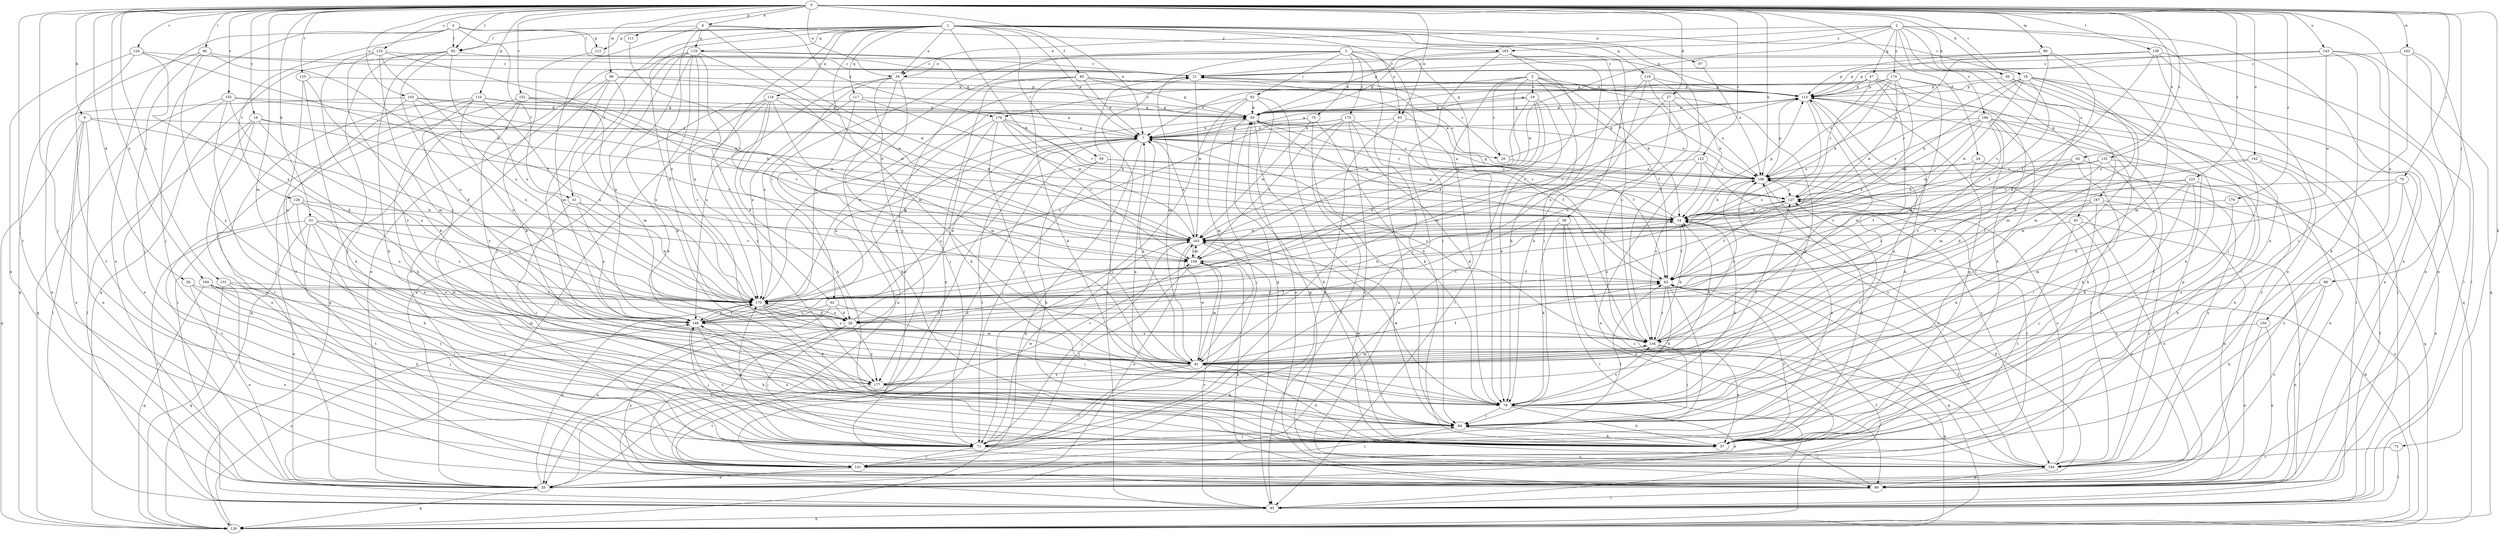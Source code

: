 strict digraph  {
0;
1;
2;
3;
4;
5;
6;
7;
9;
14;
16;
18;
19;
20;
21;
24;
26;
27;
28;
34;
35;
39;
40;
41;
43;
45;
47;
50;
53;
56;
57;
59;
62;
63;
64;
66;
70;
71;
73;
75;
78;
80;
82;
85;
86;
89;
91;
92;
93;
97;
99;
103;
104;
106;
110;
111;
112;
113;
116;
117;
118;
119;
120;
122;
123;
124;
125;
126;
127;
131;
132;
133;
134;
138;
141;
142;
143;
148;
152;
155;
156;
162;
163;
164;
167;
170;
174;
175;
176;
177;
179;
180;
183;
184;
0 -> 6  [label=a];
0 -> 7  [label=a];
0 -> 9  [label=b];
0 -> 16  [label=c];
0 -> 18  [label=c];
0 -> 24  [label=d];
0 -> 26  [label=d];
0 -> 27  [label=d];
0 -> 34  [label=e];
0 -> 53  [label=h];
0 -> 56  [label=h];
0 -> 66  [label=j];
0 -> 70  [label=j];
0 -> 71  [label=j];
0 -> 73  [label=k];
0 -> 80  [label=l];
0 -> 82  [label=l];
0 -> 86  [label=m];
0 -> 89  [label=m];
0 -> 91  [label=m];
0 -> 92  [label=n];
0 -> 93  [label=n];
0 -> 103  [label=o];
0 -> 104  [label=o];
0 -> 106  [label=o];
0 -> 110  [label=p];
0 -> 111  [label=p];
0 -> 122  [label=r];
0 -> 123  [label=r];
0 -> 124  [label=r];
0 -> 125  [label=r];
0 -> 131  [label=s];
0 -> 132  [label=s];
0 -> 133  [label=s];
0 -> 138  [label=t];
0 -> 141  [label=t];
0 -> 142  [label=u];
0 -> 143  [label=u];
0 -> 152  [label=v];
0 -> 155  [label=v];
0 -> 162  [label=w];
0 -> 164  [label=x];
0 -> 179  [label=z];
1 -> 7  [label=a];
1 -> 14  [label=b];
1 -> 18  [label=c];
1 -> 28  [label=d];
1 -> 34  [label=e];
1 -> 39  [label=f];
1 -> 40  [label=f];
1 -> 41  [label=f];
1 -> 59  [label=i];
1 -> 62  [label=i];
1 -> 82  [label=l];
1 -> 91  [label=m];
1 -> 93  [label=n];
1 -> 97  [label=n];
1 -> 112  [label=p];
1 -> 116  [label=q];
1 -> 117  [label=q];
1 -> 118  [label=q];
1 -> 119  [label=q];
1 -> 134  [label=s];
2 -> 34  [label=e];
2 -> 45  [label=g];
2 -> 47  [label=g];
2 -> 50  [label=g];
2 -> 56  [label=h];
2 -> 57  [label=h];
2 -> 99  [label=n];
2 -> 163  [label=w];
2 -> 167  [label=x];
2 -> 174  [label=y];
2 -> 180  [label=z];
2 -> 183  [label=z];
3 -> 34  [label=e];
3 -> 57  [label=h];
3 -> 62  [label=i];
3 -> 63  [label=i];
3 -> 64  [label=i];
3 -> 75  [label=k];
3 -> 78  [label=k];
3 -> 91  [label=m];
3 -> 148  [label=u];
3 -> 175  [label=y];
4 -> 35  [label=e];
4 -> 41  [label=f];
4 -> 71  [label=j];
4 -> 82  [label=l];
4 -> 112  [label=p];
4 -> 113  [label=p];
4 -> 126  [label=r];
5 -> 14  [label=b];
5 -> 19  [label=c];
5 -> 20  [label=c];
5 -> 43  [label=f];
5 -> 78  [label=k];
5 -> 106  [label=o];
5 -> 141  [label=t];
5 -> 156  [label=v];
5 -> 176  [label=y];
6 -> 82  [label=l];
6 -> 91  [label=m];
6 -> 119  [label=q];
6 -> 163  [label=w];
6 -> 170  [label=x];
6 -> 176  [label=y];
6 -> 183  [label=z];
7 -> 20  [label=c];
7 -> 35  [label=e];
7 -> 71  [label=j];
7 -> 120  [label=q];
7 -> 134  [label=s];
7 -> 141  [label=t];
9 -> 7  [label=a];
9 -> 35  [label=e];
9 -> 85  [label=l];
9 -> 99  [label=n];
9 -> 120  [label=q];
9 -> 170  [label=x];
14 -> 7  [label=a];
14 -> 43  [label=f];
14 -> 113  [label=p];
14 -> 127  [label=r];
14 -> 163  [label=w];
16 -> 7  [label=a];
16 -> 85  [label=l];
16 -> 99  [label=n];
16 -> 141  [label=t];
16 -> 148  [label=u];
16 -> 156  [label=v];
18 -> 14  [label=b];
18 -> 43  [label=f];
18 -> 57  [label=h];
18 -> 91  [label=m];
18 -> 99  [label=n];
18 -> 113  [label=p];
18 -> 120  [label=q];
18 -> 127  [label=r];
18 -> 163  [label=w];
19 -> 7  [label=a];
19 -> 28  [label=d];
19 -> 50  [label=g];
19 -> 78  [label=k];
19 -> 85  [label=l];
19 -> 163  [label=w];
20 -> 21  [label=c];
20 -> 106  [label=o];
20 -> 113  [label=p];
21 -> 113  [label=p];
21 -> 163  [label=w];
24 -> 106  [label=o];
24 -> 120  [label=q];
24 -> 184  [label=z];
26 -> 35  [label=e];
26 -> 57  [label=h];
26 -> 170  [label=x];
27 -> 50  [label=g];
27 -> 78  [label=k];
27 -> 106  [label=o];
27 -> 148  [label=u];
27 -> 170  [label=x];
28 -> 7  [label=a];
28 -> 71  [label=j];
28 -> 99  [label=n];
28 -> 141  [label=t];
28 -> 170  [label=x];
28 -> 177  [label=y];
34 -> 71  [label=j];
34 -> 85  [label=l];
34 -> 113  [label=p];
34 -> 148  [label=u];
34 -> 170  [label=x];
34 -> 184  [label=z];
35 -> 7  [label=a];
35 -> 14  [label=b];
35 -> 120  [label=q];
35 -> 170  [label=x];
39 -> 78  [label=k];
39 -> 85  [label=l];
39 -> 99  [label=n];
39 -> 163  [label=w];
39 -> 184  [label=z];
40 -> 7  [label=a];
40 -> 50  [label=g];
40 -> 78  [label=k];
40 -> 99  [label=n];
40 -> 106  [label=o];
40 -> 113  [label=p];
40 -> 177  [label=y];
41 -> 14  [label=b];
41 -> 64  [label=i];
41 -> 148  [label=u];
41 -> 170  [label=x];
43 -> 21  [label=c];
43 -> 64  [label=i];
43 -> 78  [label=k];
43 -> 120  [label=q];
43 -> 134  [label=s];
43 -> 170  [label=x];
45 -> 35  [label=e];
45 -> 85  [label=l];
45 -> 141  [label=t];
45 -> 163  [label=w];
47 -> 7  [label=a];
47 -> 50  [label=g];
47 -> 57  [label=h];
47 -> 91  [label=m];
47 -> 113  [label=p];
47 -> 127  [label=r];
47 -> 141  [label=t];
50 -> 7  [label=a];
50 -> 57  [label=h];
50 -> 71  [label=j];
50 -> 106  [label=o];
50 -> 113  [label=p];
50 -> 127  [label=r];
50 -> 134  [label=s];
53 -> 35  [label=e];
53 -> 85  [label=l];
53 -> 91  [label=m];
53 -> 141  [label=t];
53 -> 156  [label=v];
53 -> 163  [label=w];
53 -> 170  [label=x];
53 -> 184  [label=z];
56 -> 64  [label=i];
56 -> 91  [label=m];
56 -> 113  [label=p];
56 -> 141  [label=t];
57 -> 43  [label=f];
57 -> 113  [label=p];
57 -> 148  [label=u];
59 -> 57  [label=h];
59 -> 106  [label=o];
59 -> 127  [label=r];
59 -> 148  [label=u];
62 -> 28  [label=d];
62 -> 35  [label=e];
62 -> 64  [label=i];
62 -> 148  [label=u];
63 -> 50  [label=g];
63 -> 64  [label=i];
63 -> 71  [label=j];
63 -> 91  [label=m];
63 -> 99  [label=n];
63 -> 170  [label=x];
64 -> 57  [label=h];
64 -> 71  [label=j];
64 -> 163  [label=w];
66 -> 57  [label=h];
66 -> 99  [label=n];
66 -> 170  [label=x];
66 -> 184  [label=z];
70 -> 28  [label=d];
70 -> 99  [label=n];
70 -> 127  [label=r];
70 -> 184  [label=z];
71 -> 43  [label=f];
71 -> 50  [label=g];
71 -> 106  [label=o];
71 -> 141  [label=t];
71 -> 148  [label=u];
71 -> 163  [label=w];
71 -> 170  [label=x];
71 -> 184  [label=z];
73 -> 85  [label=l];
73 -> 184  [label=z];
75 -> 7  [label=a];
75 -> 64  [label=i];
75 -> 78  [label=k];
75 -> 163  [label=w];
78 -> 7  [label=a];
78 -> 14  [label=b];
78 -> 35  [label=e];
78 -> 57  [label=h];
78 -> 64  [label=i];
78 -> 113  [label=p];
78 -> 127  [label=r];
78 -> 134  [label=s];
78 -> 163  [label=w];
80 -> 21  [label=c];
80 -> 43  [label=f];
80 -> 71  [label=j];
80 -> 120  [label=q];
80 -> 177  [label=y];
82 -> 21  [label=c];
82 -> 57  [label=h];
82 -> 71  [label=j];
82 -> 120  [label=q];
82 -> 148  [label=u];
82 -> 170  [label=x];
85 -> 21  [label=c];
85 -> 120  [label=q];
85 -> 156  [label=v];
86 -> 91  [label=m];
86 -> 113  [label=p];
86 -> 120  [label=q];
86 -> 163  [label=w];
86 -> 177  [label=y];
86 -> 184  [label=z];
89 -> 21  [label=c];
89 -> 43  [label=f];
89 -> 91  [label=m];
89 -> 113  [label=p];
89 -> 156  [label=v];
91 -> 7  [label=a];
91 -> 14  [label=b];
91 -> 21  [label=c];
91 -> 43  [label=f];
91 -> 57  [label=h];
91 -> 134  [label=s];
91 -> 141  [label=t];
91 -> 163  [label=w];
91 -> 177  [label=y];
92 -> 14  [label=b];
92 -> 64  [label=i];
92 -> 106  [label=o];
92 -> 148  [label=u];
92 -> 184  [label=z];
93 -> 7  [label=a];
93 -> 43  [label=f];
93 -> 99  [label=n];
93 -> 141  [label=t];
97 -> 106  [label=o];
99 -> 64  [label=i];
99 -> 85  [label=l];
103 -> 7  [label=a];
103 -> 14  [label=b];
103 -> 35  [label=e];
103 -> 50  [label=g];
103 -> 148  [label=u];
103 -> 170  [label=x];
104 -> 35  [label=e];
104 -> 99  [label=n];
104 -> 134  [label=s];
106 -> 7  [label=a];
106 -> 14  [label=b];
106 -> 57  [label=h];
106 -> 113  [label=p];
106 -> 127  [label=r];
110 -> 35  [label=e];
110 -> 50  [label=g];
110 -> 64  [label=i];
110 -> 85  [label=l];
110 -> 148  [label=u];
110 -> 163  [label=w];
110 -> 170  [label=x];
111 -> 156  [label=v];
112 -> 78  [label=k];
113 -> 50  [label=g];
113 -> 57  [label=h];
113 -> 85  [label=l];
113 -> 134  [label=s];
113 -> 156  [label=v];
113 -> 170  [label=x];
116 -> 28  [label=d];
116 -> 35  [label=e];
116 -> 50  [label=g];
116 -> 57  [label=h];
116 -> 85  [label=l];
116 -> 91  [label=m];
116 -> 163  [label=w];
116 -> 177  [label=y];
117 -> 50  [label=g];
117 -> 57  [label=h];
117 -> 163  [label=w];
117 -> 170  [label=x];
118 -> 14  [label=b];
118 -> 78  [label=k];
118 -> 91  [label=m];
118 -> 113  [label=p];
118 -> 184  [label=z];
119 -> 21  [label=c];
119 -> 35  [label=e];
119 -> 50  [label=g];
119 -> 57  [label=h];
119 -> 71  [label=j];
119 -> 78  [label=k];
119 -> 134  [label=s];
119 -> 148  [label=u];
119 -> 163  [label=w];
119 -> 170  [label=x];
120 -> 14  [label=b];
120 -> 43  [label=f];
120 -> 106  [label=o];
120 -> 148  [label=u];
122 -> 35  [label=e];
122 -> 106  [label=o];
122 -> 134  [label=s];
122 -> 170  [label=x];
122 -> 184  [label=z];
123 -> 43  [label=f];
123 -> 57  [label=h];
123 -> 64  [label=i];
123 -> 78  [label=k];
123 -> 91  [label=m];
123 -> 127  [label=r];
124 -> 14  [label=b];
124 -> 21  [label=c];
124 -> 35  [label=e];
124 -> 141  [label=t];
124 -> 170  [label=x];
125 -> 28  [label=d];
125 -> 57  [label=h];
125 -> 113  [label=p];
125 -> 141  [label=t];
126 -> 14  [label=b];
126 -> 57  [label=h];
126 -> 141  [label=t];
126 -> 148  [label=u];
126 -> 170  [label=x];
127 -> 14  [label=b];
127 -> 43  [label=f];
127 -> 50  [label=g];
127 -> 99  [label=n];
131 -> 64  [label=i];
131 -> 99  [label=n];
131 -> 120  [label=q];
131 -> 170  [label=x];
132 -> 43  [label=f];
132 -> 78  [label=k];
132 -> 99  [label=n];
132 -> 106  [label=o];
132 -> 170  [label=x];
133 -> 21  [label=c];
133 -> 78  [label=k];
133 -> 91  [label=m];
133 -> 163  [label=w];
133 -> 170  [label=x];
133 -> 177  [label=y];
134 -> 14  [label=b];
134 -> 57  [label=h];
134 -> 64  [label=i];
134 -> 91  [label=m];
134 -> 106  [label=o];
134 -> 120  [label=q];
138 -> 21  [label=c];
138 -> 28  [label=d];
138 -> 35  [label=e];
138 -> 71  [label=j];
138 -> 99  [label=n];
138 -> 106  [label=o];
138 -> 113  [label=p];
141 -> 35  [label=e];
141 -> 64  [label=i];
141 -> 106  [label=o];
141 -> 127  [label=r];
142 -> 28  [label=d];
142 -> 57  [label=h];
142 -> 85  [label=l];
142 -> 106  [label=o];
143 -> 21  [label=c];
143 -> 57  [label=h];
143 -> 85  [label=l];
143 -> 113  [label=p];
143 -> 120  [label=q];
143 -> 163  [label=w];
148 -> 7  [label=a];
148 -> 57  [label=h];
148 -> 71  [label=j];
148 -> 134  [label=s];
148 -> 170  [label=x];
152 -> 50  [label=g];
152 -> 57  [label=h];
152 -> 120  [label=q];
152 -> 156  [label=v];
152 -> 170  [label=x];
152 -> 177  [label=y];
155 -> 14  [label=b];
155 -> 28  [label=d];
155 -> 35  [label=e];
155 -> 50  [label=g];
155 -> 71  [label=j];
155 -> 120  [label=q];
156 -> 43  [label=f];
156 -> 71  [label=j];
156 -> 91  [label=m];
156 -> 99  [label=n];
156 -> 163  [label=w];
162 -> 21  [label=c];
162 -> 35  [label=e];
162 -> 64  [label=i];
162 -> 85  [label=l];
163 -> 7  [label=a];
163 -> 35  [label=e];
163 -> 71  [label=j];
163 -> 85  [label=l];
163 -> 156  [label=v];
164 -> 64  [label=i];
164 -> 71  [label=j];
164 -> 91  [label=m];
164 -> 120  [label=q];
164 -> 170  [label=x];
167 -> 14  [label=b];
167 -> 71  [label=j];
167 -> 78  [label=k];
167 -> 99  [label=n];
167 -> 177  [label=y];
167 -> 184  [label=z];
170 -> 14  [label=b];
170 -> 21  [label=c];
170 -> 28  [label=d];
170 -> 43  [label=f];
170 -> 50  [label=g];
170 -> 78  [label=k];
170 -> 91  [label=m];
170 -> 134  [label=s];
170 -> 148  [label=u];
174 -> 14  [label=b];
174 -> 50  [label=g];
174 -> 85  [label=l];
174 -> 106  [label=o];
174 -> 113  [label=p];
174 -> 134  [label=s];
174 -> 163  [label=w];
174 -> 170  [label=x];
175 -> 7  [label=a];
175 -> 43  [label=f];
175 -> 78  [label=k];
175 -> 85  [label=l];
175 -> 156  [label=v];
175 -> 170  [label=x];
175 -> 184  [label=z];
176 -> 7  [label=a];
176 -> 14  [label=b];
176 -> 35  [label=e];
176 -> 64  [label=i];
176 -> 78  [label=k];
176 -> 127  [label=r];
176 -> 156  [label=v];
177 -> 78  [label=k];
177 -> 127  [label=r];
177 -> 141  [label=t];
177 -> 156  [label=v];
179 -> 14  [label=b];
179 -> 64  [label=i];
180 -> 7  [label=a];
180 -> 14  [label=b];
180 -> 57  [label=h];
180 -> 64  [label=i];
180 -> 91  [label=m];
180 -> 127  [label=r];
180 -> 134  [label=s];
180 -> 163  [label=w];
180 -> 184  [label=z];
183 -> 21  [label=c];
183 -> 28  [label=d];
183 -> 50  [label=g];
183 -> 64  [label=i];
183 -> 71  [label=j];
183 -> 134  [label=s];
184 -> 43  [label=f];
184 -> 50  [label=g];
184 -> 99  [label=n];
184 -> 106  [label=o];
184 -> 113  [label=p];
}
